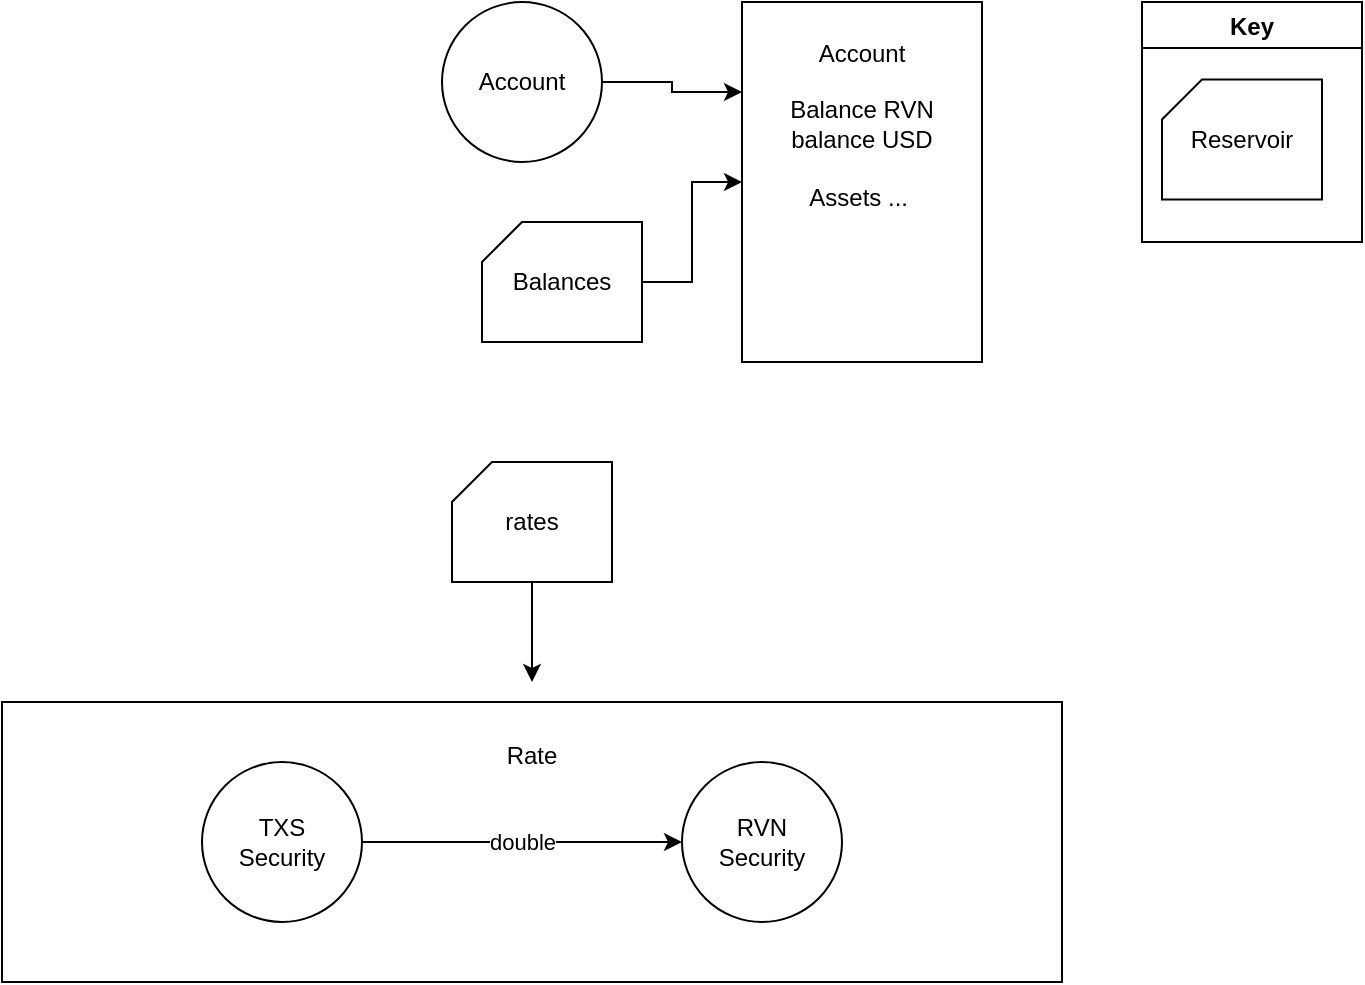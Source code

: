 <mxfile>
    <diagram id="B2Imsyf_CLR86bu_pUIC" name="Page-1">
        <mxGraphModel dx="828" dy="449" grid="1" gridSize="10" guides="1" tooltips="1" connect="1" arrows="1" fold="1" page="1" pageScale="1" pageWidth="850" pageHeight="1100" math="0" shadow="0">
            <root>
                <mxCell id="0"/>
                <mxCell id="1" parent="0"/>
                <mxCell id="201" value="Key" style="swimlane;" parent="1" vertex="1">
                    <mxGeometry x="690" y="40" width="110" height="120" as="geometry"/>
                </mxCell>
                <mxCell id="202" value="Reservoir" style="shape=card;whiteSpace=wrap;html=1;size=20;" parent="201" vertex="1">
                    <mxGeometry x="10" y="38.75" width="80" height="60" as="geometry"/>
                </mxCell>
                <mxCell id="253" style="edgeStyle=orthogonalEdgeStyle;rounded=0;orthogonalLoop=1;jettySize=auto;html=1;entryX=0;entryY=0.25;entryDx=0;entryDy=0;" parent="1" source="247" target="250" edge="1">
                    <mxGeometry relative="1" as="geometry"/>
                </mxCell>
                <mxCell id="247" value="Account" style="ellipse;whiteSpace=wrap;html=1;aspect=fixed;" parent="1" vertex="1">
                    <mxGeometry x="340" y="40" width="80" height="80" as="geometry"/>
                </mxCell>
                <mxCell id="250" value="Account&lt;br&gt;&lt;br&gt;Balance RVN&lt;br&gt;balance USD&lt;br&gt;&lt;br&gt;Assets ...&amp;nbsp;&lt;br&gt;&lt;br&gt;&lt;br&gt;&lt;br&gt;&lt;br&gt;" style="rounded=0;whiteSpace=wrap;html=1;" parent="1" vertex="1">
                    <mxGeometry x="490" y="40" width="120" height="180" as="geometry"/>
                </mxCell>
                <mxCell id="252" style="edgeStyle=orthogonalEdgeStyle;rounded=0;orthogonalLoop=1;jettySize=auto;html=1;entryX=0;entryY=0.5;entryDx=0;entryDy=0;" parent="1" source="251" target="250" edge="1">
                    <mxGeometry relative="1" as="geometry"/>
                </mxCell>
                <mxCell id="251" value="Balances" style="shape=card;whiteSpace=wrap;html=1;size=20;" parent="1" vertex="1">
                    <mxGeometry x="360" y="150" width="80" height="60" as="geometry"/>
                </mxCell>
                <mxCell id="258" style="edgeStyle=orthogonalEdgeStyle;rounded=0;orthogonalLoop=1;jettySize=auto;html=1;" parent="1" source="256" edge="1">
                    <mxGeometry relative="1" as="geometry">
                        <mxPoint x="385" y="380" as="targetPoint"/>
                    </mxGeometry>
                </mxCell>
                <mxCell id="256" value="rates" style="shape=card;whiteSpace=wrap;html=1;size=20;" parent="1" vertex="1">
                    <mxGeometry x="345" y="270" width="80" height="60" as="geometry"/>
                </mxCell>
                <mxCell id="259" value="Rate&lt;br&gt;&lt;br&gt;&lt;br&gt;&lt;br&gt;&lt;br&gt;&lt;br&gt;&lt;br&gt;" style="rounded=0;whiteSpace=wrap;html=1;" parent="1" vertex="1">
                    <mxGeometry x="120" y="390" width="530" height="140" as="geometry"/>
                </mxCell>
                <mxCell id="260" value="RVN&lt;br&gt;Security" style="ellipse;whiteSpace=wrap;html=1;aspect=fixed;" parent="1" vertex="1">
                    <mxGeometry x="460" y="420" width="80" height="80" as="geometry"/>
                </mxCell>
                <mxCell id="261" value="double" style="edgeStyle=orthogonalEdgeStyle;rounded=0;orthogonalLoop=1;jettySize=auto;html=1;entryX=0;entryY=0.5;entryDx=0;entryDy=0;" parent="1" source="262" target="260" edge="1">
                    <mxGeometry relative="1" as="geometry"/>
                </mxCell>
                <mxCell id="262" value="TXS&lt;br&gt;Security" style="ellipse;whiteSpace=wrap;html=1;aspect=fixed;" parent="1" vertex="1">
                    <mxGeometry x="220" y="420" width="80" height="80" as="geometry"/>
                </mxCell>
            </root>
        </mxGraphModel>
    </diagram>
</mxfile>